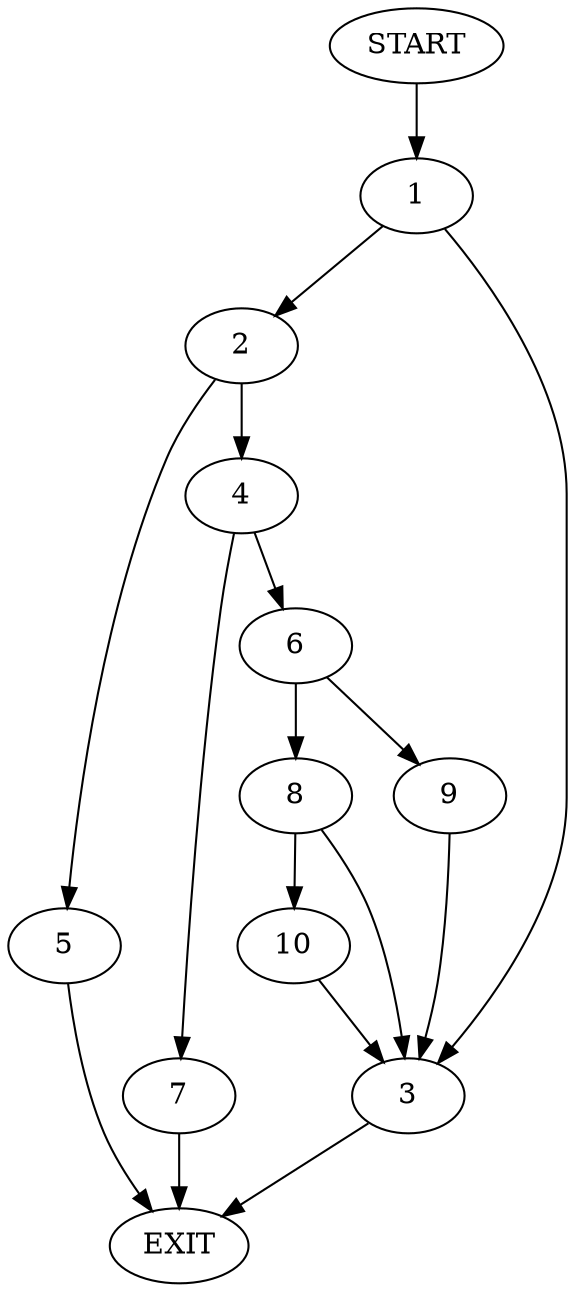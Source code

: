 digraph {
0 [label="START"]
11 [label="EXIT"]
0 -> 1
1 -> 2
1 -> 3
2 -> 4
2 -> 5
3 -> 11
5 -> 11
4 -> 6
4 -> 7
7 -> 11
6 -> 8
6 -> 9
8 -> 3
8 -> 10
9 -> 3
10 -> 3
}
